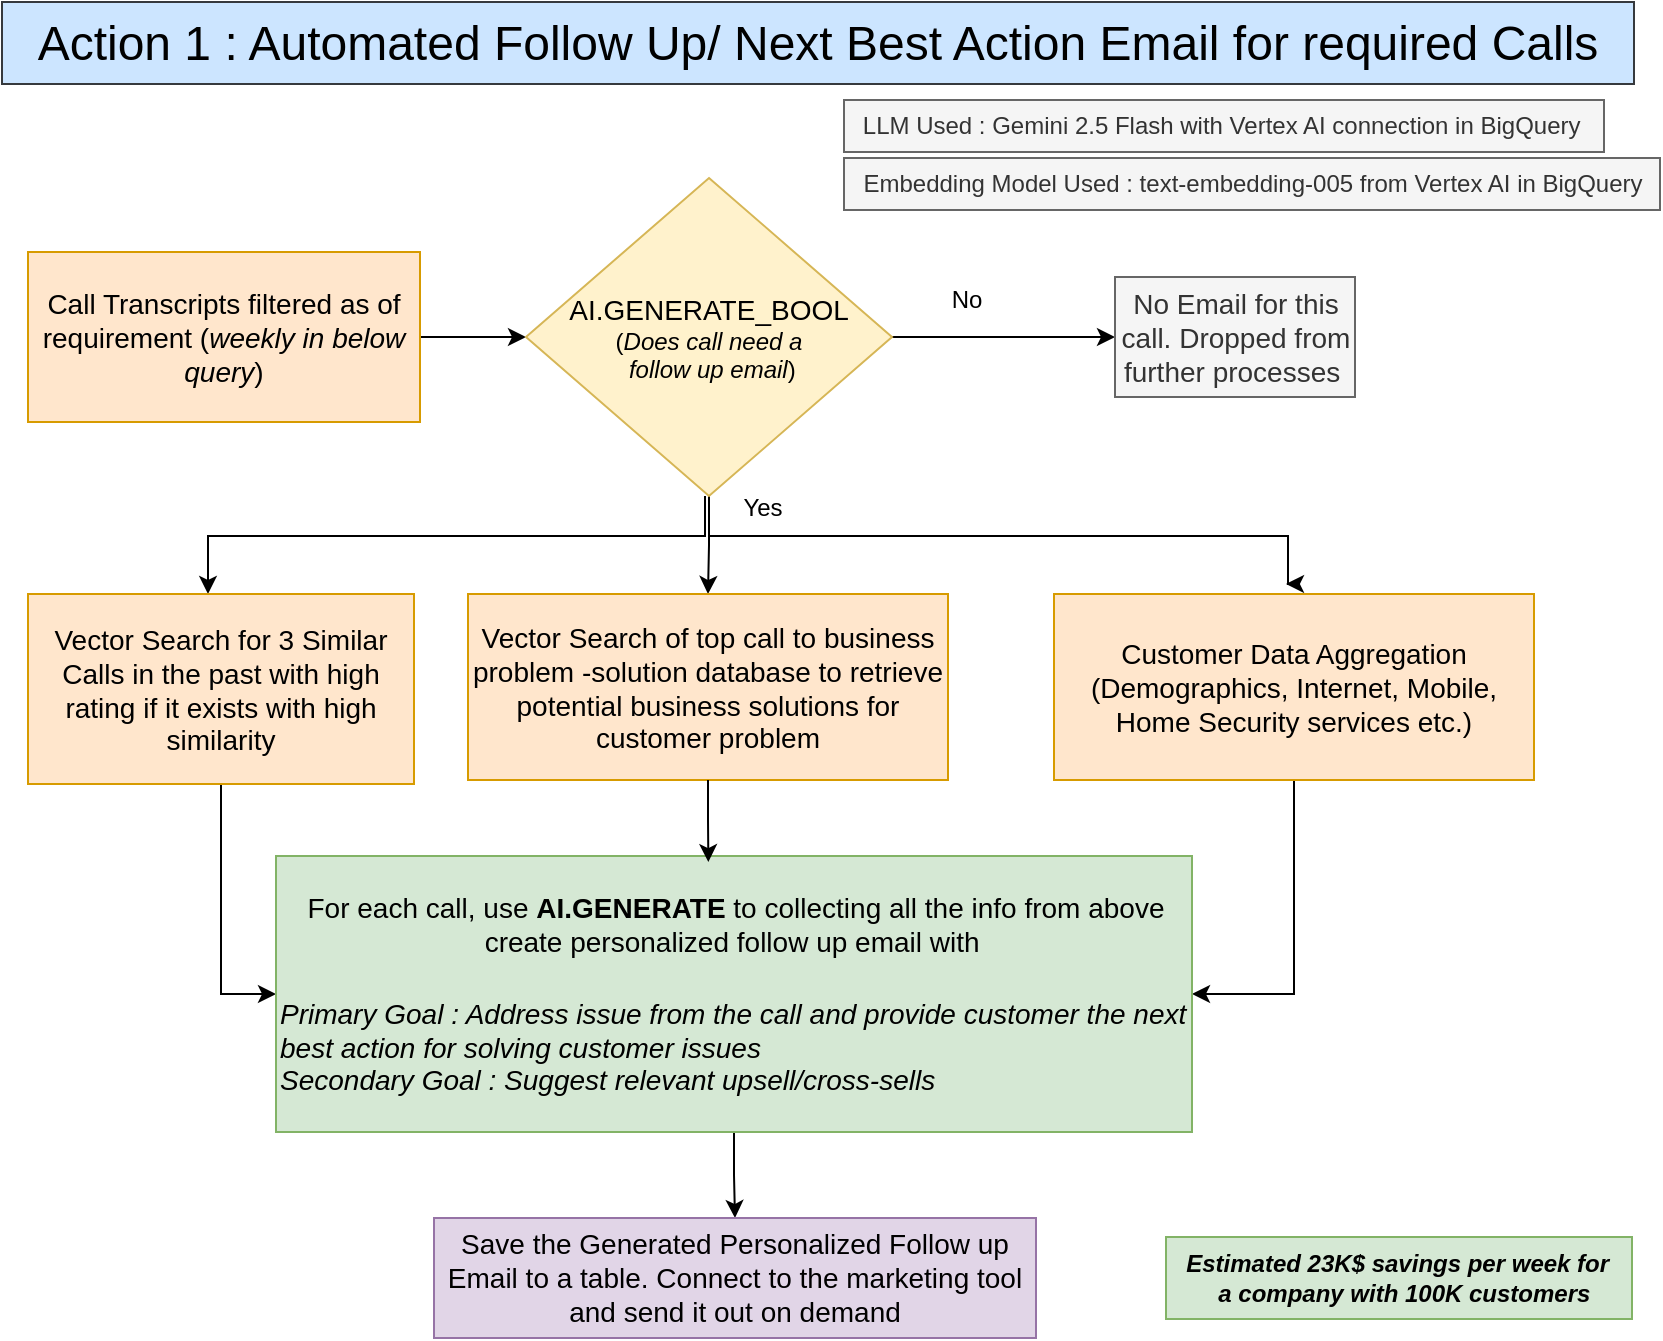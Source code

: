 <mxfile version="28.1.1">
  <diagram name="Page-1" id="lW62aFUR1Tna3ZwIQsze">
    <mxGraphModel dx="1418" dy="786" grid="0" gridSize="10" guides="1" tooltips="1" connect="1" arrows="1" fold="1" page="1" pageScale="1" pageWidth="850" pageHeight="1100" math="0" shadow="0">
      <root>
        <mxCell id="0" />
        <mxCell id="1" parent="0" />
        <mxCell id="-fxmGYIZ6r_2VyEsqN4b-1" value="&lt;font style=&quot;font-size: 24px;&quot;&gt;Action 1 : Automated Follow Up/ Next Best Action Email for required Calls&lt;/font&gt;" style="rounded=0;whiteSpace=wrap;html=1;fillColor=#cce5ff;strokeColor=#36393d;" vertex="1" parent="1">
          <mxGeometry x="17" y="23" width="816" height="41" as="geometry" />
        </mxCell>
        <mxCell id="-fxmGYIZ6r_2VyEsqN4b-4" value="" style="edgeStyle=orthogonalEdgeStyle;rounded=0;orthogonalLoop=1;jettySize=auto;html=1;" edge="1" parent="1" source="-fxmGYIZ6r_2VyEsqN4b-2" target="-fxmGYIZ6r_2VyEsqN4b-3">
          <mxGeometry relative="1" as="geometry" />
        </mxCell>
        <mxCell id="-fxmGYIZ6r_2VyEsqN4b-2" value="&lt;font style=&quot;font-size: 14px;&quot;&gt;Call Transcripts filtered as of requirement (&lt;i&gt;weekly in below query&lt;/i&gt;)&lt;/font&gt;" style="rounded=0;whiteSpace=wrap;html=1;fillColor=#ffe6cc;strokeColor=#d79b00;" vertex="1" parent="1">
          <mxGeometry x="30" y="148" width="196" height="85" as="geometry" />
        </mxCell>
        <mxCell id="-fxmGYIZ6r_2VyEsqN4b-6" value="" style="edgeStyle=orthogonalEdgeStyle;rounded=0;orthogonalLoop=1;jettySize=auto;html=1;" edge="1" parent="1" source="-fxmGYIZ6r_2VyEsqN4b-3" target="-fxmGYIZ6r_2VyEsqN4b-5">
          <mxGeometry relative="1" as="geometry" />
        </mxCell>
        <mxCell id="-fxmGYIZ6r_2VyEsqN4b-11" value="" style="edgeStyle=orthogonalEdgeStyle;rounded=0;orthogonalLoop=1;jettySize=auto;html=1;" edge="1" parent="1">
          <mxGeometry relative="1" as="geometry">
            <mxPoint x="368.5" y="270" as="sourcePoint" />
            <mxPoint x="120" y="319" as="targetPoint" />
            <Array as="points">
              <mxPoint x="369" y="290" />
              <mxPoint x="120" y="290" />
            </Array>
          </mxGeometry>
        </mxCell>
        <mxCell id="-fxmGYIZ6r_2VyEsqN4b-14" value="" style="edgeStyle=orthogonalEdgeStyle;rounded=0;orthogonalLoop=1;jettySize=auto;html=1;" edge="1" parent="1" source="-fxmGYIZ6r_2VyEsqN4b-3" target="-fxmGYIZ6r_2VyEsqN4b-13">
          <mxGeometry relative="1" as="geometry" />
        </mxCell>
        <mxCell id="-fxmGYIZ6r_2VyEsqN4b-15" style="edgeStyle=orthogonalEdgeStyle;rounded=0;orthogonalLoop=1;jettySize=auto;html=1;" edge="1" parent="1" source="-fxmGYIZ6r_2VyEsqN4b-3">
          <mxGeometry relative="1" as="geometry">
            <mxPoint x="659" y="314" as="targetPoint" />
            <Array as="points">
              <mxPoint x="371" y="290" />
              <mxPoint x="660" y="290" />
            </Array>
          </mxGeometry>
        </mxCell>
        <mxCell id="-fxmGYIZ6r_2VyEsqN4b-3" value="&lt;font style=&quot;font-size: 14px;&quot;&gt;AI.GENERATE_BOOL&lt;/font&gt;&lt;div&gt;(&lt;i&gt;Does call need a&lt;/i&gt;&lt;/div&gt;&lt;div&gt;&lt;i&gt;&amp;nbsp;follow up email&lt;/i&gt;)&lt;/div&gt;" style="rhombus;whiteSpace=wrap;html=1;fillColor=#fff2cc;strokeColor=#d6b656;rounded=0;" vertex="1" parent="1">
          <mxGeometry x="279" y="111" width="183" height="159" as="geometry" />
        </mxCell>
        <mxCell id="-fxmGYIZ6r_2VyEsqN4b-5" value="&lt;font style=&quot;font-size: 14px;&quot;&gt;No Email for this call. Dropped from further processes&amp;nbsp;&lt;/font&gt;" style="whiteSpace=wrap;html=1;fillColor=#f5f5f5;strokeColor=#666666;rounded=0;fontColor=#333333;" vertex="1" parent="1">
          <mxGeometry x="573.5" y="160.5" width="120" height="60" as="geometry" />
        </mxCell>
        <mxCell id="-fxmGYIZ6r_2VyEsqN4b-7" value="No" style="text;html=1;align=center;verticalAlign=middle;resizable=0;points=[];autosize=1;strokeColor=none;fillColor=none;" vertex="1" parent="1">
          <mxGeometry x="482" y="159" width="33" height="26" as="geometry" />
        </mxCell>
        <mxCell id="-fxmGYIZ6r_2VyEsqN4b-8" value="LLM Used : Gemini 2.5 Flash with Vertex AI connection in BigQuery&amp;nbsp;" style="text;html=1;align=center;verticalAlign=middle;resizable=0;points=[];autosize=1;strokeColor=#666666;fillColor=#f5f5f5;fontColor=#333333;" vertex="1" parent="1">
          <mxGeometry x="438" y="72" width="380" height="26" as="geometry" />
        </mxCell>
        <mxCell id="-fxmGYIZ6r_2VyEsqN4b-9" value="Embedding Model Used :&amp;nbsp;text-embedding-005 from Vertex AI in BigQuery" style="text;html=1;align=center;verticalAlign=middle;resizable=0;points=[];autosize=1;strokeColor=#666666;fillColor=#f5f5f5;fontColor=#333333;" vertex="1" parent="1">
          <mxGeometry x="438" y="101" width="408" height="26" as="geometry" />
        </mxCell>
        <mxCell id="-fxmGYIZ6r_2VyEsqN4b-18" style="edgeStyle=orthogonalEdgeStyle;rounded=0;orthogonalLoop=1;jettySize=auto;html=1;entryX=0;entryY=0.5;entryDx=0;entryDy=0;" edge="1" parent="1" source="-fxmGYIZ6r_2VyEsqN4b-10" target="-fxmGYIZ6r_2VyEsqN4b-17">
          <mxGeometry relative="1" as="geometry" />
        </mxCell>
        <mxCell id="-fxmGYIZ6r_2VyEsqN4b-10" value="&lt;font style=&quot;font-size: 14px;&quot;&gt;Vector Search for 3 Similar Calls in the past with high rating if it exists with high similarity&lt;/font&gt;" style="whiteSpace=wrap;html=1;fillColor=#ffe6cc;strokeColor=#d79b00;rounded=0;" vertex="1" parent="1">
          <mxGeometry x="30" y="319" width="193" height="95" as="geometry" />
        </mxCell>
        <mxCell id="-fxmGYIZ6r_2VyEsqN4b-12" value="Yes" style="text;html=1;align=center;verticalAlign=middle;resizable=0;points=[];autosize=1;strokeColor=none;fillColor=none;" vertex="1" parent="1">
          <mxGeometry x="378" y="263" width="38" height="26" as="geometry" />
        </mxCell>
        <mxCell id="-fxmGYIZ6r_2VyEsqN4b-13" value="&lt;font style=&quot;font-size: 14px;&quot;&gt;Vector Search of top call to business problem -solution database to retrieve potential business solutions for customer problem&lt;/font&gt;" style="whiteSpace=wrap;html=1;fillColor=#ffe6cc;strokeColor=#d79b00;rounded=0;" vertex="1" parent="1">
          <mxGeometry x="250" y="319" width="240" height="93" as="geometry" />
        </mxCell>
        <mxCell id="-fxmGYIZ6r_2VyEsqN4b-20" style="edgeStyle=orthogonalEdgeStyle;rounded=0;orthogonalLoop=1;jettySize=auto;html=1;entryX=1;entryY=0.5;entryDx=0;entryDy=0;" edge="1" parent="1" source="-fxmGYIZ6r_2VyEsqN4b-16" target="-fxmGYIZ6r_2VyEsqN4b-17">
          <mxGeometry relative="1" as="geometry" />
        </mxCell>
        <mxCell id="-fxmGYIZ6r_2VyEsqN4b-16" value="&lt;span style=&quot;font-size: 14px;&quot;&gt;Customer Data Aggregation (Demographics, Internet, Mobile, Home Security services etc.)&lt;/span&gt;" style="whiteSpace=wrap;html=1;fillColor=#ffe6cc;strokeColor=#d79b00;rounded=0;" vertex="1" parent="1">
          <mxGeometry x="543" y="319" width="240" height="93" as="geometry" />
        </mxCell>
        <mxCell id="-fxmGYIZ6r_2VyEsqN4b-22" value="" style="edgeStyle=orthogonalEdgeStyle;rounded=0;orthogonalLoop=1;jettySize=auto;html=1;" edge="1" parent="1" source="-fxmGYIZ6r_2VyEsqN4b-17" target="-fxmGYIZ6r_2VyEsqN4b-21">
          <mxGeometry relative="1" as="geometry" />
        </mxCell>
        <mxCell id="-fxmGYIZ6r_2VyEsqN4b-17" value="&lt;div style=&quot;text-align: center;&quot;&gt;&lt;span style=&quot;font-size: 14px; background-color: transparent; color: light-dark(rgb(0, 0, 0), rgb(255, 255, 255));&quot;&gt;For each call, use &lt;/span&gt;&lt;b style=&quot;font-size: 14px; background-color: transparent; color: light-dark(rgb(0, 0, 0), rgb(255, 255, 255));&quot;&gt;AI.GENERATE&lt;/b&gt;&lt;span style=&quot;font-size: 14px; background-color: transparent; color: light-dark(rgb(0, 0, 0), rgb(255, 255, 255));&quot;&gt; to collecting all the info from above create personalized follow up email with&amp;nbsp;&lt;/span&gt;&lt;/div&gt;&lt;div&gt;&lt;span style=&quot;background-color: transparent; color: light-dark(rgb(0, 0, 0), rgb(255, 255, 255)); font-size: medium;&quot;&gt;&lt;br&gt;&lt;/span&gt;&lt;/div&gt;&lt;div&gt;&lt;span style=&quot;background-color: transparent; color: light-dark(rgb(0, 0, 0), rgb(255, 255, 255));&quot;&gt;&lt;i style=&quot;&quot;&gt;&lt;font style=&quot;font-size: 14px;&quot;&gt;Primary Goal : Address issue from the call and provide customer the next best action for solving customer issues&lt;/font&gt;&lt;/i&gt;&lt;/span&gt;&lt;div&gt;&lt;span style=&quot;color: light-dark(rgb(0, 0, 0), rgb(255, 255, 255)); background-color: transparent;&quot;&gt;&lt;i style=&quot;&quot;&gt;&lt;font style=&quot;font-size: 14px;&quot;&gt;Secondary Goal : Suggest relevant upsell/cross-sells&lt;/font&gt;&lt;/i&gt;&lt;/span&gt;&lt;/div&gt;&lt;/div&gt;" style="whiteSpace=wrap;html=1;align=left;fillColor=#d5e8d4;strokeColor=#82b366;" vertex="1" parent="1">
          <mxGeometry x="154" y="450" width="458" height="138" as="geometry" />
        </mxCell>
        <mxCell id="-fxmGYIZ6r_2VyEsqN4b-21" value="&lt;font style=&quot;font-size: 14px;&quot;&gt;Save the Generated Personalized Follow up Email to a table. Connect to the marketing tool and send it out on demand&lt;/font&gt;" style="whiteSpace=wrap;html=1;align=center;fillColor=#e1d5e7;strokeColor=#9673a6;" vertex="1" parent="1">
          <mxGeometry x="233" y="631" width="301" height="60" as="geometry" />
        </mxCell>
        <mxCell id="-fxmGYIZ6r_2VyEsqN4b-25" style="edgeStyle=orthogonalEdgeStyle;rounded=0;orthogonalLoop=1;jettySize=auto;html=1;entryX=0.472;entryY=0.022;entryDx=0;entryDy=0;entryPerimeter=0;" edge="1" parent="1" source="-fxmGYIZ6r_2VyEsqN4b-13" target="-fxmGYIZ6r_2VyEsqN4b-17">
          <mxGeometry relative="1" as="geometry" />
        </mxCell>
        <mxCell id="-fxmGYIZ6r_2VyEsqN4b-26" value="&lt;b&gt;&lt;i&gt;Estimated 23K$ savings per week for&amp;nbsp;&lt;/i&gt;&lt;/b&gt;&lt;div&gt;&lt;b&gt;&lt;i&gt;&amp;nbsp;a company with 100K customers&lt;/i&gt;&lt;/b&gt;&lt;/div&gt;" style="text;html=1;align=center;verticalAlign=middle;resizable=0;points=[];autosize=1;strokeColor=#82b366;fillColor=#d5e8d4;" vertex="1" parent="1">
          <mxGeometry x="599" y="640.5" width="233" height="41" as="geometry" />
        </mxCell>
      </root>
    </mxGraphModel>
  </diagram>
</mxfile>
